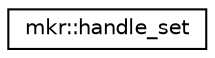 digraph "Graphical Class Hierarchy"
{
 // LATEX_PDF_SIZE
  edge [fontname="Helvetica",fontsize="10",labelfontname="Helvetica",labelfontsize="10"];
  node [fontname="Helvetica",fontsize="10",shape=record];
  rankdir="LR";
  Node0 [label="mkr::handle_set",height=0.2,width=0.4,color="black", fillcolor="white", style="filled",URL="$classmkr_1_1handle__set.html",tooltip=" "];
}
